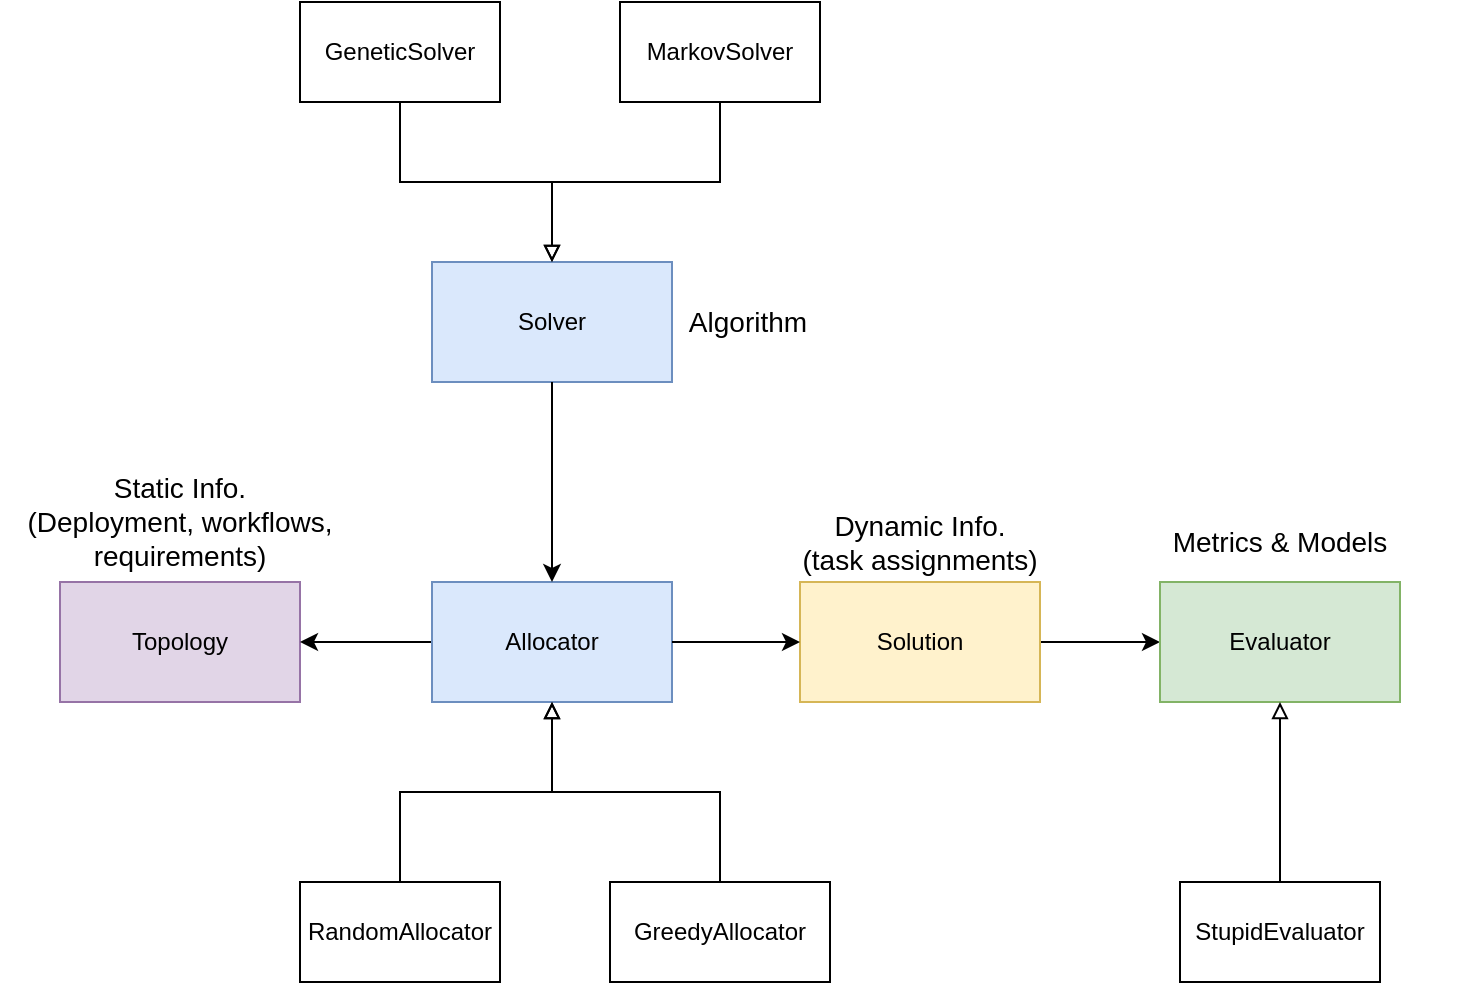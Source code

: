 <mxfile version="14.9.0" type="google"><diagram id="D6WREoHs4lh2wX59XkYy" name="Page-1"><mxGraphModel dx="2062" dy="1065" grid="1" gridSize="10" guides="1" tooltips="1" connect="1" arrows="1" fold="1" page="1" pageScale="1" pageWidth="827" pageHeight="1169" math="0" shadow="0"><root><mxCell id="0"/><mxCell id="1" parent="0"/><mxCell id="hW-UzP8UXopnFgeSNxfS-1" value="Topology" style="rounded=0;whiteSpace=wrap;html=1;fillColor=#e1d5e7;strokeColor=#9673a6;" parent="1" vertex="1"><mxGeometry x="70" y="340" width="120" height="60" as="geometry"/></mxCell><mxCell id="hW-UzP8UXopnFgeSNxfS-39" style="edgeStyle=orthogonalEdgeStyle;rounded=0;orthogonalLoop=1;jettySize=auto;html=1;exitX=1;exitY=0.5;exitDx=0;exitDy=0;entryX=0;entryY=0.5;entryDx=0;entryDy=0;endArrow=classic;endFill=1;" parent="1" source="hW-UzP8UXopnFgeSNxfS-2" target="hW-UzP8UXopnFgeSNxfS-3" edge="1"><mxGeometry relative="1" as="geometry"/></mxCell><mxCell id="hW-UzP8UXopnFgeSNxfS-2" value="Solution" style="rounded=0;whiteSpace=wrap;html=1;fillColor=#fff2cc;strokeColor=#d6b656;" parent="1" vertex="1"><mxGeometry x="440" y="340" width="120" height="60" as="geometry"/></mxCell><mxCell id="hW-UzP8UXopnFgeSNxfS-3" value="Evaluator" style="rounded=0;whiteSpace=wrap;html=1;fillColor=#d5e8d4;strokeColor=#82b366;" parent="1" vertex="1"><mxGeometry x="620" y="340" width="120" height="60" as="geometry"/></mxCell><mxCell id="hW-UzP8UXopnFgeSNxfS-38" style="edgeStyle=orthogonalEdgeStyle;rounded=0;orthogonalLoop=1;jettySize=auto;html=1;entryX=1;entryY=0.5;entryDx=0;entryDy=0;endArrow=classic;endFill=1;" parent="1" source="hW-UzP8UXopnFgeSNxfS-5" target="hW-UzP8UXopnFgeSNxfS-1" edge="1"><mxGeometry relative="1" as="geometry"/></mxCell><mxCell id="hW-UzP8UXopnFgeSNxfS-5" value="Allocator" style="rounded=0;whiteSpace=wrap;html=1;fillColor=#dae8fc;strokeColor=#6c8ebf;" parent="1" vertex="1"><mxGeometry x="256" y="340" width="120" height="60" as="geometry"/></mxCell><mxCell id="hW-UzP8UXopnFgeSNxfS-7" value="Solver" style="rounded=0;whiteSpace=wrap;html=1;fillColor=#dae8fc;strokeColor=#6c8ebf;" parent="1" vertex="1"><mxGeometry x="256" y="180" width="120" height="60" as="geometry"/></mxCell><mxCell id="hW-UzP8UXopnFgeSNxfS-8" value="" style="endArrow=classic;html=1;" parent="1" target="hW-UzP8UXopnFgeSNxfS-5" edge="1"><mxGeometry width="50" height="50" relative="1" as="geometry"><mxPoint x="316" y="240" as="sourcePoint"/><mxPoint x="126" y="490" as="targetPoint"/></mxGeometry></mxCell><mxCell id="hW-UzP8UXopnFgeSNxfS-10" value="" style="endArrow=classic;html=1;exitX=1;exitY=0.5;exitDx=0;exitDy=0;entryX=0;entryY=0.5;entryDx=0;entryDy=0;" parent="1" source="hW-UzP8UXopnFgeSNxfS-5" target="hW-UzP8UXopnFgeSNxfS-2" edge="1"><mxGeometry width="50" height="50" relative="1" as="geometry"><mxPoint x="76" y="840" as="sourcePoint"/><mxPoint x="126" y="790" as="targetPoint"/></mxGeometry></mxCell><mxCell id="hW-UzP8UXopnFgeSNxfS-19" style="edgeStyle=orthogonalEdgeStyle;rounded=0;orthogonalLoop=1;jettySize=auto;html=1;exitX=0.5;exitY=0;exitDx=0;exitDy=0;endArrow=block;endFill=0;entryX=0.5;entryY=1;entryDx=0;entryDy=0;" parent="1" source="hW-UzP8UXopnFgeSNxfS-16" target="hW-UzP8UXopnFgeSNxfS-5" edge="1"><mxGeometry relative="1" as="geometry"><mxPoint x="260" y="430" as="targetPoint"/></mxGeometry></mxCell><mxCell id="hW-UzP8UXopnFgeSNxfS-16" value="RandomAllocator" style="rounded=0;whiteSpace=wrap;html=1;" parent="1" vertex="1"><mxGeometry x="190" y="490" width="100" height="50" as="geometry"/></mxCell><mxCell id="hW-UzP8UXopnFgeSNxfS-20" style="edgeStyle=orthogonalEdgeStyle;rounded=0;orthogonalLoop=1;jettySize=auto;html=1;exitX=0.5;exitY=0;exitDx=0;exitDy=0;endArrow=block;endFill=0;entryX=0.5;entryY=1;entryDx=0;entryDy=0;" parent="1" source="hW-UzP8UXopnFgeSNxfS-17" target="hW-UzP8UXopnFgeSNxfS-5" edge="1"><mxGeometry relative="1" as="geometry"><mxPoint x="310" y="400" as="targetPoint"/></mxGeometry></mxCell><mxCell id="hW-UzP8UXopnFgeSNxfS-17" value="GreedyAllocator" style="rounded=0;whiteSpace=wrap;html=1;" parent="1" vertex="1"><mxGeometry x="345" y="490" width="110" height="50" as="geometry"/></mxCell><mxCell id="hW-UzP8UXopnFgeSNxfS-26" style="edgeStyle=orthogonalEdgeStyle;rounded=0;orthogonalLoop=1;jettySize=auto;html=1;entryX=0.5;entryY=0;entryDx=0;entryDy=0;endArrow=block;endFill=0;" parent="1" source="hW-UzP8UXopnFgeSNxfS-22" target="hW-UzP8UXopnFgeSNxfS-7" edge="1"><mxGeometry relative="1" as="geometry"/></mxCell><mxCell id="hW-UzP8UXopnFgeSNxfS-22" value="MarkovSolver" style="rounded=0;whiteSpace=wrap;html=1;" parent="1" vertex="1"><mxGeometry x="350" y="50" width="100" height="50" as="geometry"/></mxCell><mxCell id="hW-UzP8UXopnFgeSNxfS-25" style="edgeStyle=orthogonalEdgeStyle;rounded=0;orthogonalLoop=1;jettySize=auto;html=1;endArrow=block;endFill=0;" parent="1" source="hW-UzP8UXopnFgeSNxfS-23" target="hW-UzP8UXopnFgeSNxfS-7" edge="1"><mxGeometry relative="1" as="geometry"/></mxCell><mxCell id="hW-UzP8UXopnFgeSNxfS-23" value="GeneticSolver" style="rounded=0;whiteSpace=wrap;html=1;" parent="1" vertex="1"><mxGeometry x="190" y="50" width="100" height="50" as="geometry"/></mxCell><mxCell id="hW-UzP8UXopnFgeSNxfS-42" style="edgeStyle=orthogonalEdgeStyle;rounded=0;orthogonalLoop=1;jettySize=auto;html=1;entryX=0.5;entryY=1;entryDx=0;entryDy=0;endArrow=block;endFill=0;" parent="1" source="hW-UzP8UXopnFgeSNxfS-41" target="hW-UzP8UXopnFgeSNxfS-3" edge="1"><mxGeometry relative="1" as="geometry"/></mxCell><mxCell id="hW-UzP8UXopnFgeSNxfS-41" value="StupidEvaluator" style="rounded=0;whiteSpace=wrap;html=1;" parent="1" vertex="1"><mxGeometry x="630" y="490" width="100" height="50" as="geometry"/></mxCell><mxCell id="hW-UzP8UXopnFgeSNxfS-43" value="Static Info.&lt;br style=&quot;font-size: 14px&quot;&gt;(Deployment, workflows, requirements)" style="text;html=1;strokeColor=none;fillColor=none;align=center;verticalAlign=middle;whiteSpace=wrap;rounded=0;fontSize=14;" parent="1" vertex="1"><mxGeometry x="40" y="280" width="180" height="60" as="geometry"/></mxCell><mxCell id="hW-UzP8UXopnFgeSNxfS-44" value="Dynamic Info.&lt;br&gt;(task assignments)" style="text;html=1;strokeColor=none;fillColor=none;align=center;verticalAlign=middle;whiteSpace=wrap;rounded=0;fontSize=14;" parent="1" vertex="1"><mxGeometry x="410" y="290" width="180" height="60" as="geometry"/></mxCell><mxCell id="hW-UzP8UXopnFgeSNxfS-45" value="Algorithm" style="text;html=1;strokeColor=none;fillColor=none;align=center;verticalAlign=middle;whiteSpace=wrap;rounded=0;fontSize=14;" parent="1" vertex="1"><mxGeometry x="324" y="180" width="180" height="60" as="geometry"/></mxCell><mxCell id="hW-UzP8UXopnFgeSNxfS-46" value="Metrics &amp;amp; Models" style="text;html=1;strokeColor=none;fillColor=none;align=center;verticalAlign=middle;whiteSpace=wrap;rounded=0;fontSize=14;" parent="1" vertex="1"><mxGeometry x="590" y="290" width="180" height="60" as="geometry"/></mxCell></root></mxGraphModel></diagram></mxfile>